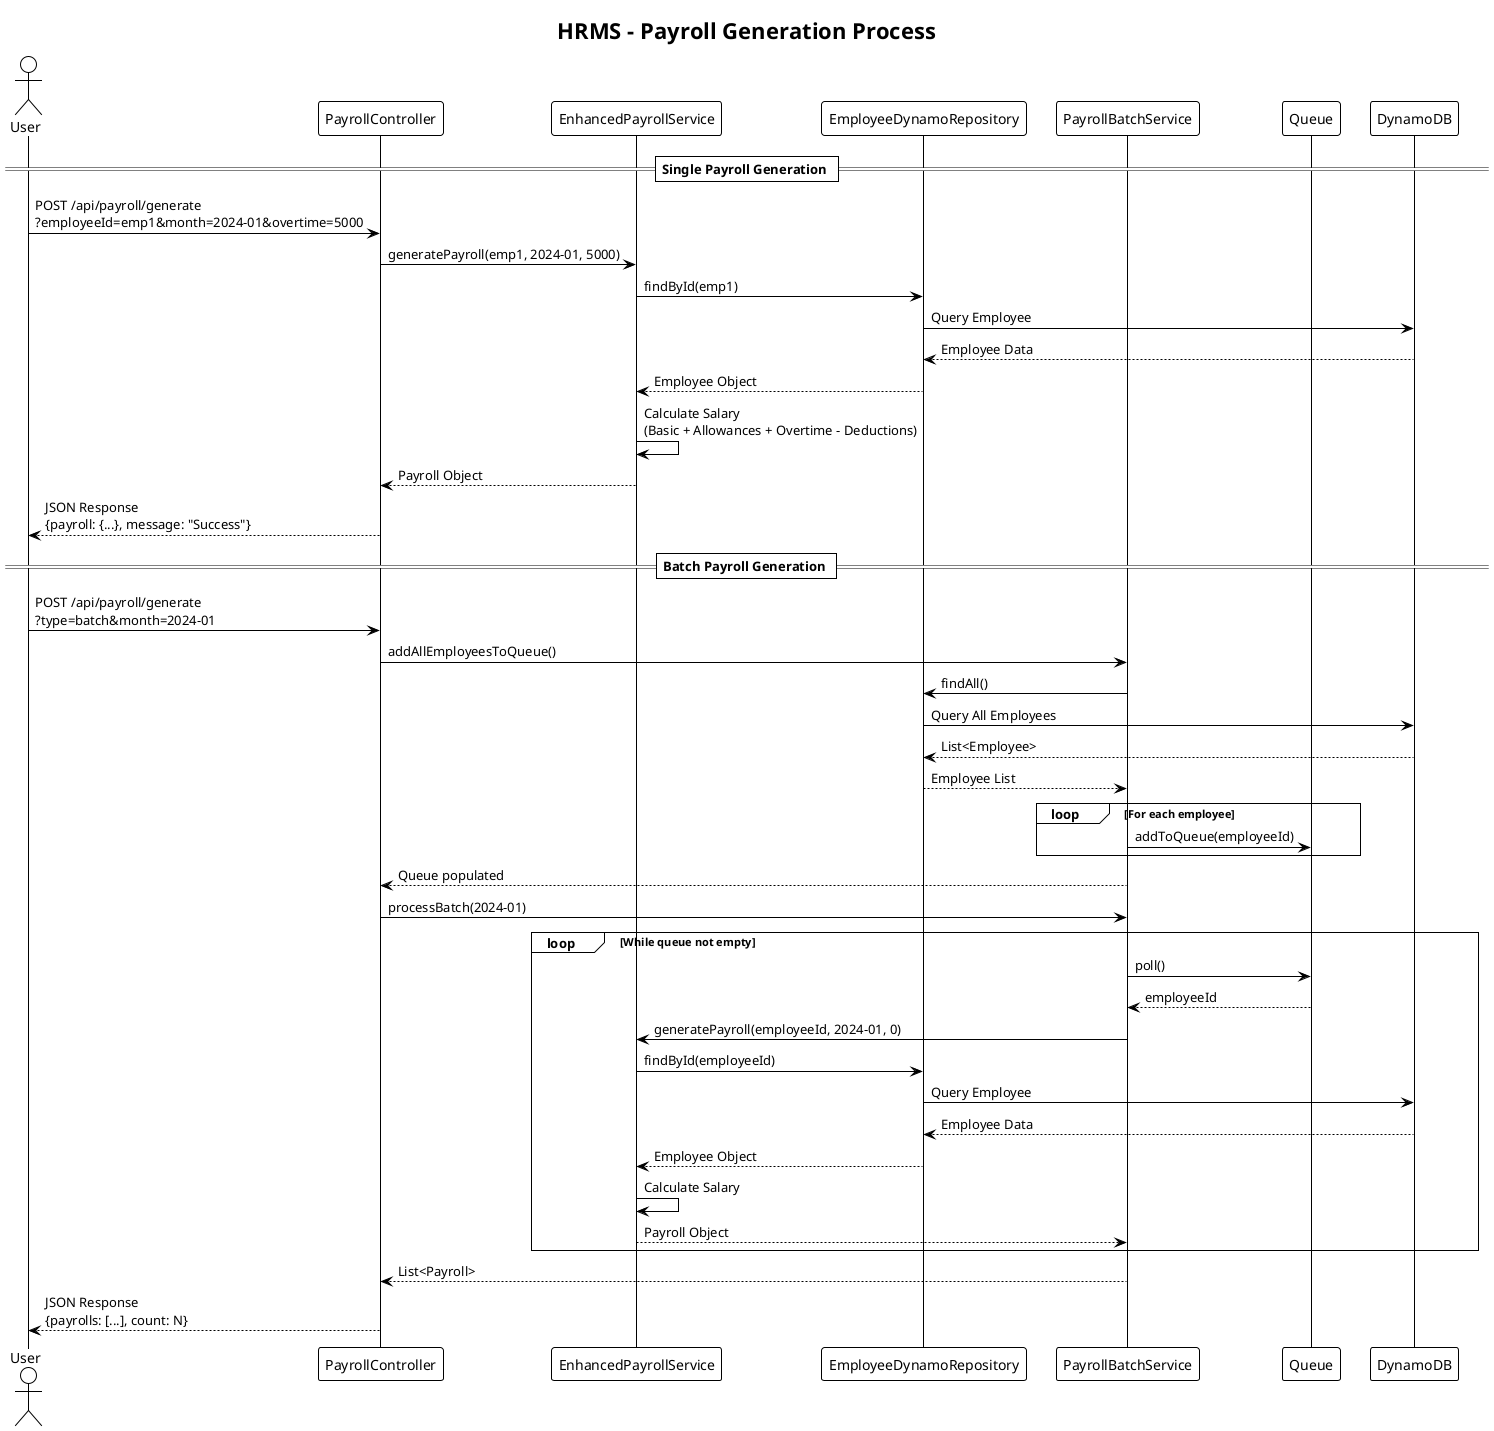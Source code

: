 @startuml HRMS Payroll Generation Sequence
!theme plain
title HRMS - Payroll Generation Process

actor User
participant "PayrollController" as PC
participant "EnhancedPayrollService" as EPS
participant "EmployeeDynamoRepository" as EDR
participant "PayrollBatchService" as PBS
participant "Queue" as Q
participant "DynamoDB" as DB

== Single Payroll Generation ==
User -> PC: POST /api/payroll/generate\n?employeeId=emp1&month=2024-01&overtime=5000
PC -> EPS: generatePayroll(emp1, 2024-01, 5000)
EPS -> EDR: findById(emp1)
EDR -> DB: Query Employee
DB --> EDR: Employee Data
EDR --> EPS: Employee Object
EPS -> EPS: Calculate Salary\n(Basic + Allowances + Overtime - Deductions)
EPS --> PC: Payroll Object
PC --> User: JSON Response\n{payroll: {...}, message: "Success"}

== Batch Payroll Generation ==
User -> PC: POST /api/payroll/generate\n?type=batch&month=2024-01
PC -> PBS: addAllEmployeesToQueue()
PBS -> EDR: findAll()
EDR -> DB: Query All Employees
DB --> EDR: List<Employee>
EDR --> PBS: Employee List
loop For each employee
    PBS -> Q: addToQueue(employeeId)
end
PBS --> PC: Queue populated

PC -> PBS: processBatch(2024-01)
loop While queue not empty
    PBS -> Q: poll()
    Q --> PBS: employeeId
    PBS -> EPS: generatePayroll(employeeId, 2024-01, 0)
    EPS -> EDR: findById(employeeId)
    EDR -> DB: Query Employee
    DB --> EDR: Employee Data
    EDR --> EPS: Employee Object
    EPS -> EPS: Calculate Salary
    EPS --> PBS: Payroll Object
end
PBS --> PC: List<Payroll>
PC --> User: JSON Response\n{payrolls: [...], count: N}

@enduml